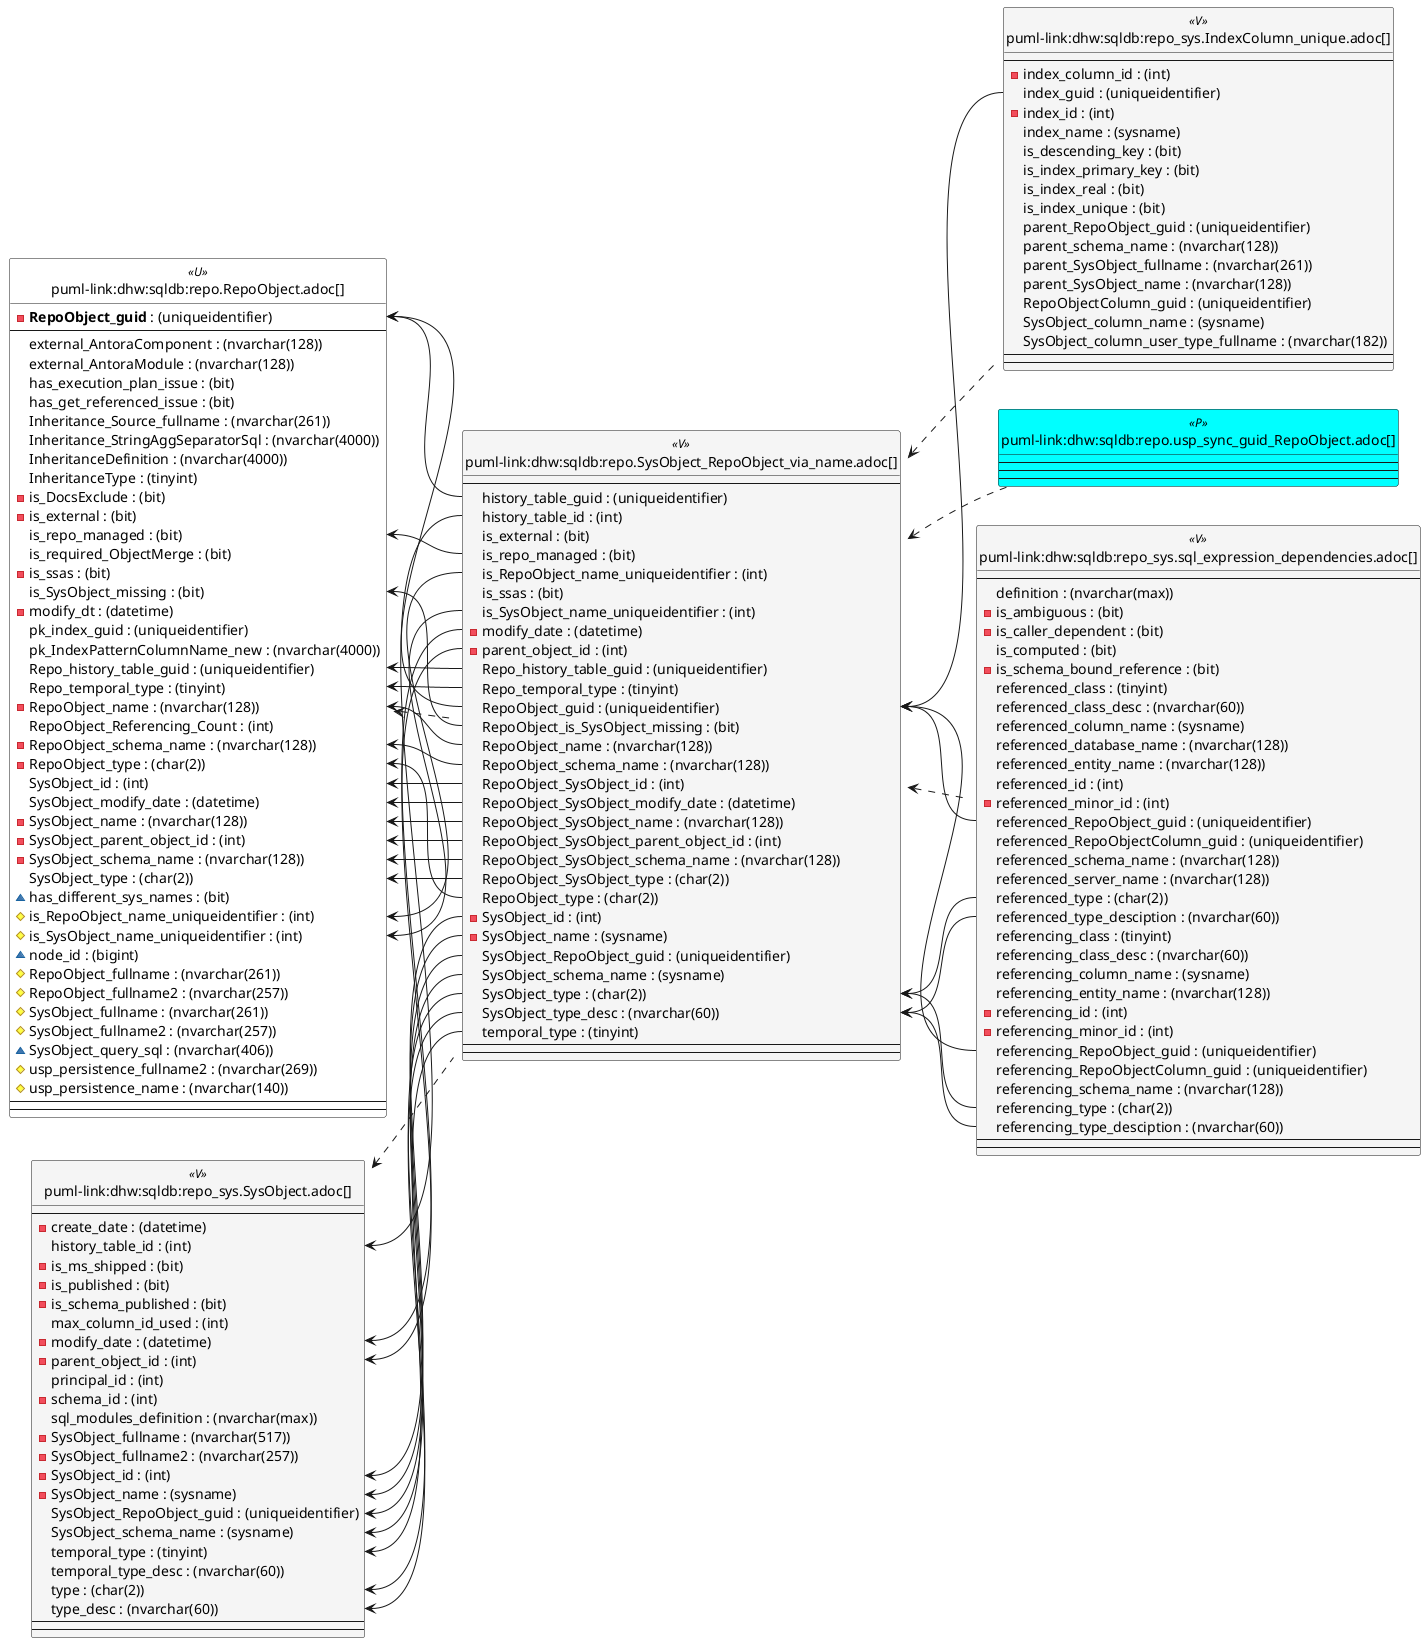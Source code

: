 @startuml
left to right direction
'top to bottom direction
hide circle
'avoide "." issues:
set namespaceSeparator none


skinparam class {
  BackgroundColor White
  BackgroundColor<<FN>> Yellow
  BackgroundColor<<FS>> Yellow
  BackgroundColor<<FT>> LightGray
  BackgroundColor<<IF>> Yellow
  BackgroundColor<<IS>> Yellow
  BackgroundColor<<P>> Aqua
  BackgroundColor<<PC>> Aqua
  BackgroundColor<<SN>> Yellow
  BackgroundColor<<SO>> SlateBlue
  BackgroundColor<<TF>> LightGray
  BackgroundColor<<TR>> Tomato
  BackgroundColor<<U>> White
  BackgroundColor<<V>> WhiteSmoke
  BackgroundColor<<X>> Aqua
  BackgroundColor<<external>> AliceBlue
}


entity "puml-link:dhw:sqldb:repo.RepoObject.adoc[]" as repo.RepoObject << U >> {
  - **RepoObject_guid** : (uniqueidentifier)
  --
  external_AntoraComponent : (nvarchar(128))
  external_AntoraModule : (nvarchar(128))
  has_execution_plan_issue : (bit)
  has_get_referenced_issue : (bit)
  Inheritance_Source_fullname : (nvarchar(261))
  Inheritance_StringAggSeparatorSql : (nvarchar(4000))
  InheritanceDefinition : (nvarchar(4000))
  InheritanceType : (tinyint)
  - is_DocsExclude : (bit)
  - is_external : (bit)
  is_repo_managed : (bit)
  is_required_ObjectMerge : (bit)
  - is_ssas : (bit)
  is_SysObject_missing : (bit)
  - modify_dt : (datetime)
  pk_index_guid : (uniqueidentifier)
  pk_IndexPatternColumnName_new : (nvarchar(4000))
  Repo_history_table_guid : (uniqueidentifier)
  Repo_temporal_type : (tinyint)
  - RepoObject_name : (nvarchar(128))
  RepoObject_Referencing_Count : (int)
  - RepoObject_schema_name : (nvarchar(128))
  - RepoObject_type : (char(2))
  SysObject_id : (int)
  SysObject_modify_date : (datetime)
  - SysObject_name : (nvarchar(128))
  - SysObject_parent_object_id : (int)
  - SysObject_schema_name : (nvarchar(128))
  SysObject_type : (char(2))
  ~ has_different_sys_names : (bit)
  # is_RepoObject_name_uniqueidentifier : (int)
  # is_SysObject_name_uniqueidentifier : (int)
  ~ node_id : (bigint)
  # RepoObject_fullname : (nvarchar(261))
  # RepoObject_fullname2 : (nvarchar(257))
  # SysObject_fullname : (nvarchar(261))
  # SysObject_fullname2 : (nvarchar(257))
  ~ SysObject_query_sql : (nvarchar(406))
  # usp_persistence_fullname2 : (nvarchar(269))
  # usp_persistence_name : (nvarchar(140))
  --
  --
}

entity "puml-link:dhw:sqldb:repo.SysObject_RepoObject_via_name.adoc[]" as repo.SysObject_RepoObject_via_name << V >> {
  --
  history_table_guid : (uniqueidentifier)
  history_table_id : (int)
  is_external : (bit)
  is_repo_managed : (bit)
  is_RepoObject_name_uniqueidentifier : (int)
  is_ssas : (bit)
  is_SysObject_name_uniqueidentifier : (int)
  - modify_date : (datetime)
  - parent_object_id : (int)
  Repo_history_table_guid : (uniqueidentifier)
  Repo_temporal_type : (tinyint)
  RepoObject_guid : (uniqueidentifier)
  RepoObject_is_SysObject_missing : (bit)
  RepoObject_name : (nvarchar(128))
  RepoObject_schema_name : (nvarchar(128))
  RepoObject_SysObject_id : (int)
  RepoObject_SysObject_modify_date : (datetime)
  RepoObject_SysObject_name : (nvarchar(128))
  RepoObject_SysObject_parent_object_id : (int)
  RepoObject_SysObject_schema_name : (nvarchar(128))
  RepoObject_SysObject_type : (char(2))
  RepoObject_type : (char(2))
  - SysObject_id : (int)
  - SysObject_name : (sysname)
  SysObject_RepoObject_guid : (uniqueidentifier)
  SysObject_schema_name : (sysname)
  SysObject_type : (char(2))
  SysObject_type_desc : (nvarchar(60))
  temporal_type : (tinyint)
  --
  --
}

entity "puml-link:dhw:sqldb:repo.usp_sync_guid_RepoObject.adoc[]" as repo.usp_sync_guid_RepoObject << P >> {
  --
  --
  --
}

entity "puml-link:dhw:sqldb:repo_sys.IndexColumn_unique.adoc[]" as repo_sys.IndexColumn_unique << V >> {
  --
  - index_column_id : (int)
  index_guid : (uniqueidentifier)
  - index_id : (int)
  index_name : (sysname)
  is_descending_key : (bit)
  is_index_primary_key : (bit)
  is_index_real : (bit)
  is_index_unique : (bit)
  parent_RepoObject_guid : (uniqueidentifier)
  parent_schema_name : (nvarchar(128))
  parent_SysObject_fullname : (nvarchar(261))
  parent_SysObject_name : (nvarchar(128))
  RepoObjectColumn_guid : (uniqueidentifier)
  SysObject_column_name : (sysname)
  SysObject_column_user_type_fullname : (nvarchar(182))
  --
  --
}

entity "puml-link:dhw:sqldb:repo_sys.sql_expression_dependencies.adoc[]" as repo_sys.sql_expression_dependencies << V >> {
  --
  definition : (nvarchar(max))
  - is_ambiguous : (bit)
  - is_caller_dependent : (bit)
  is_computed : (bit)
  - is_schema_bound_reference : (bit)
  referenced_class : (tinyint)
  referenced_class_desc : (nvarchar(60))
  referenced_column_name : (sysname)
  referenced_database_name : (nvarchar(128))
  referenced_entity_name : (nvarchar(128))
  referenced_id : (int)
  - referenced_minor_id : (int)
  referenced_RepoObject_guid : (uniqueidentifier)
  referenced_RepoObjectColumn_guid : (uniqueidentifier)
  referenced_schema_name : (nvarchar(128))
  referenced_server_name : (nvarchar(128))
  referenced_type : (char(2))
  referenced_type_desciption : (nvarchar(60))
  referencing_class : (tinyint)
  referencing_class_desc : (nvarchar(60))
  referencing_column_name : (sysname)
  referencing_entity_name : (nvarchar(128))
  - referencing_id : (int)
  - referencing_minor_id : (int)
  referencing_RepoObject_guid : (uniqueidentifier)
  referencing_RepoObjectColumn_guid : (uniqueidentifier)
  referencing_schema_name : (nvarchar(128))
  referencing_type : (char(2))
  referencing_type_desciption : (nvarchar(60))
  --
  --
}

entity "puml-link:dhw:sqldb:repo_sys.SysObject.adoc[]" as repo_sys.SysObject << V >> {
  --
  - create_date : (datetime)
  history_table_id : (int)
  - is_ms_shipped : (bit)
  - is_published : (bit)
  - is_schema_published : (bit)
  max_column_id_used : (int)
  - modify_date : (datetime)
  - parent_object_id : (int)
  principal_id : (int)
  - schema_id : (int)
  sql_modules_definition : (nvarchar(max))
  - SysObject_fullname : (nvarchar(517))
  - SysObject_fullname2 : (nvarchar(257))
  - SysObject_id : (int)
  - SysObject_name : (sysname)
  SysObject_RepoObject_guid : (uniqueidentifier)
  SysObject_schema_name : (sysname)
  temporal_type : (tinyint)
  temporal_type_desc : (nvarchar(60))
  type : (char(2))
  type_desc : (nvarchar(60))
  --
  --
}

repo.RepoObject <.. repo.SysObject_RepoObject_via_name
repo.SysObject_RepoObject_via_name <.. repo_sys.IndexColumn_unique
repo.SysObject_RepoObject_via_name <.. repo_sys.sql_expression_dependencies
repo.SysObject_RepoObject_via_name <.. repo.usp_sync_guid_RepoObject
repo_sys.SysObject <.. repo.SysObject_RepoObject_via_name
"repo.RepoObject::is_repo_managed" <-- "repo.SysObject_RepoObject_via_name::is_repo_managed"
"repo.RepoObject::is_RepoObject_name_uniqueidentifier" <-- "repo.SysObject_RepoObject_via_name::is_RepoObject_name_uniqueidentifier"
"repo.RepoObject::is_SysObject_missing" <-- "repo.SysObject_RepoObject_via_name::RepoObject_is_SysObject_missing"
"repo.RepoObject::is_SysObject_name_uniqueidentifier" <-- "repo.SysObject_RepoObject_via_name::is_SysObject_name_uniqueidentifier"
"repo.RepoObject::Repo_history_table_guid" <-- "repo.SysObject_RepoObject_via_name::Repo_history_table_guid"
"repo.RepoObject::Repo_temporal_type" <-- "repo.SysObject_RepoObject_via_name::Repo_temporal_type"
"repo.RepoObject::RepoObject_guid" <-- "repo.SysObject_RepoObject_via_name::history_table_guid"
"repo.RepoObject::RepoObject_guid" <-- "repo.SysObject_RepoObject_via_name::RepoObject_guid"
"repo.RepoObject::RepoObject_name" <-- "repo.SysObject_RepoObject_via_name::RepoObject_name"
"repo.RepoObject::RepoObject_schema_name" <-- "repo.SysObject_RepoObject_via_name::RepoObject_schema_name"
"repo.RepoObject::RepoObject_type" <-- "repo.SysObject_RepoObject_via_name::RepoObject_type"
"repo.RepoObject::SysObject_id" <-- "repo.SysObject_RepoObject_via_name::RepoObject_SysObject_id"
"repo.RepoObject::SysObject_modify_date" <-- "repo.SysObject_RepoObject_via_name::RepoObject_SysObject_modify_date"
"repo.RepoObject::SysObject_name" <-- "repo.SysObject_RepoObject_via_name::RepoObject_SysObject_name"
"repo.RepoObject::SysObject_parent_object_id" <-- "repo.SysObject_RepoObject_via_name::RepoObject_SysObject_parent_object_id"
"repo.RepoObject::SysObject_schema_name" <-- "repo.SysObject_RepoObject_via_name::RepoObject_SysObject_schema_name"
"repo.RepoObject::SysObject_type" <-- "repo.SysObject_RepoObject_via_name::RepoObject_SysObject_type"
"repo.SysObject_RepoObject_via_name::RepoObject_guid" <-- "repo_sys.IndexColumn_unique::index_guid"
"repo.SysObject_RepoObject_via_name::RepoObject_guid" <-- "repo_sys.sql_expression_dependencies::referencing_RepoObject_guid"
"repo.SysObject_RepoObject_via_name::RepoObject_guid" <-- "repo_sys.sql_expression_dependencies::referenced_RepoObject_guid"
"repo.SysObject_RepoObject_via_name::SysObject_type" <-- "repo_sys.sql_expression_dependencies::referencing_type"
"repo.SysObject_RepoObject_via_name::SysObject_type" <-- "repo_sys.sql_expression_dependencies::referenced_type"
"repo.SysObject_RepoObject_via_name::SysObject_type_desc" <-- "repo_sys.sql_expression_dependencies::referencing_type_desciption"
"repo.SysObject_RepoObject_via_name::SysObject_type_desc" <-- "repo_sys.sql_expression_dependencies::referenced_type_desciption"
"repo_sys.SysObject::history_table_id" <-- "repo.SysObject_RepoObject_via_name::history_table_id"
"repo_sys.SysObject::modify_date" <-- "repo.SysObject_RepoObject_via_name::modify_date"
"repo_sys.SysObject::parent_object_id" <-- "repo.SysObject_RepoObject_via_name::parent_object_id"
"repo_sys.SysObject::SysObject_id" <-- "repo.SysObject_RepoObject_via_name::SysObject_id"
"repo_sys.SysObject::SysObject_name" <-- "repo.SysObject_RepoObject_via_name::SysObject_name"
"repo_sys.SysObject::SysObject_RepoObject_guid" <-- "repo.SysObject_RepoObject_via_name::SysObject_RepoObject_guid"
"repo_sys.SysObject::SysObject_schema_name" <-- "repo.SysObject_RepoObject_via_name::SysObject_schema_name"
"repo_sys.SysObject::temporal_type" <-- "repo.SysObject_RepoObject_via_name::temporal_type"
"repo_sys.SysObject::type" <-- "repo.SysObject_RepoObject_via_name::SysObject_type"
"repo_sys.SysObject::type_desc" <-- "repo.SysObject_RepoObject_via_name::SysObject_type_desc"
@enduml

